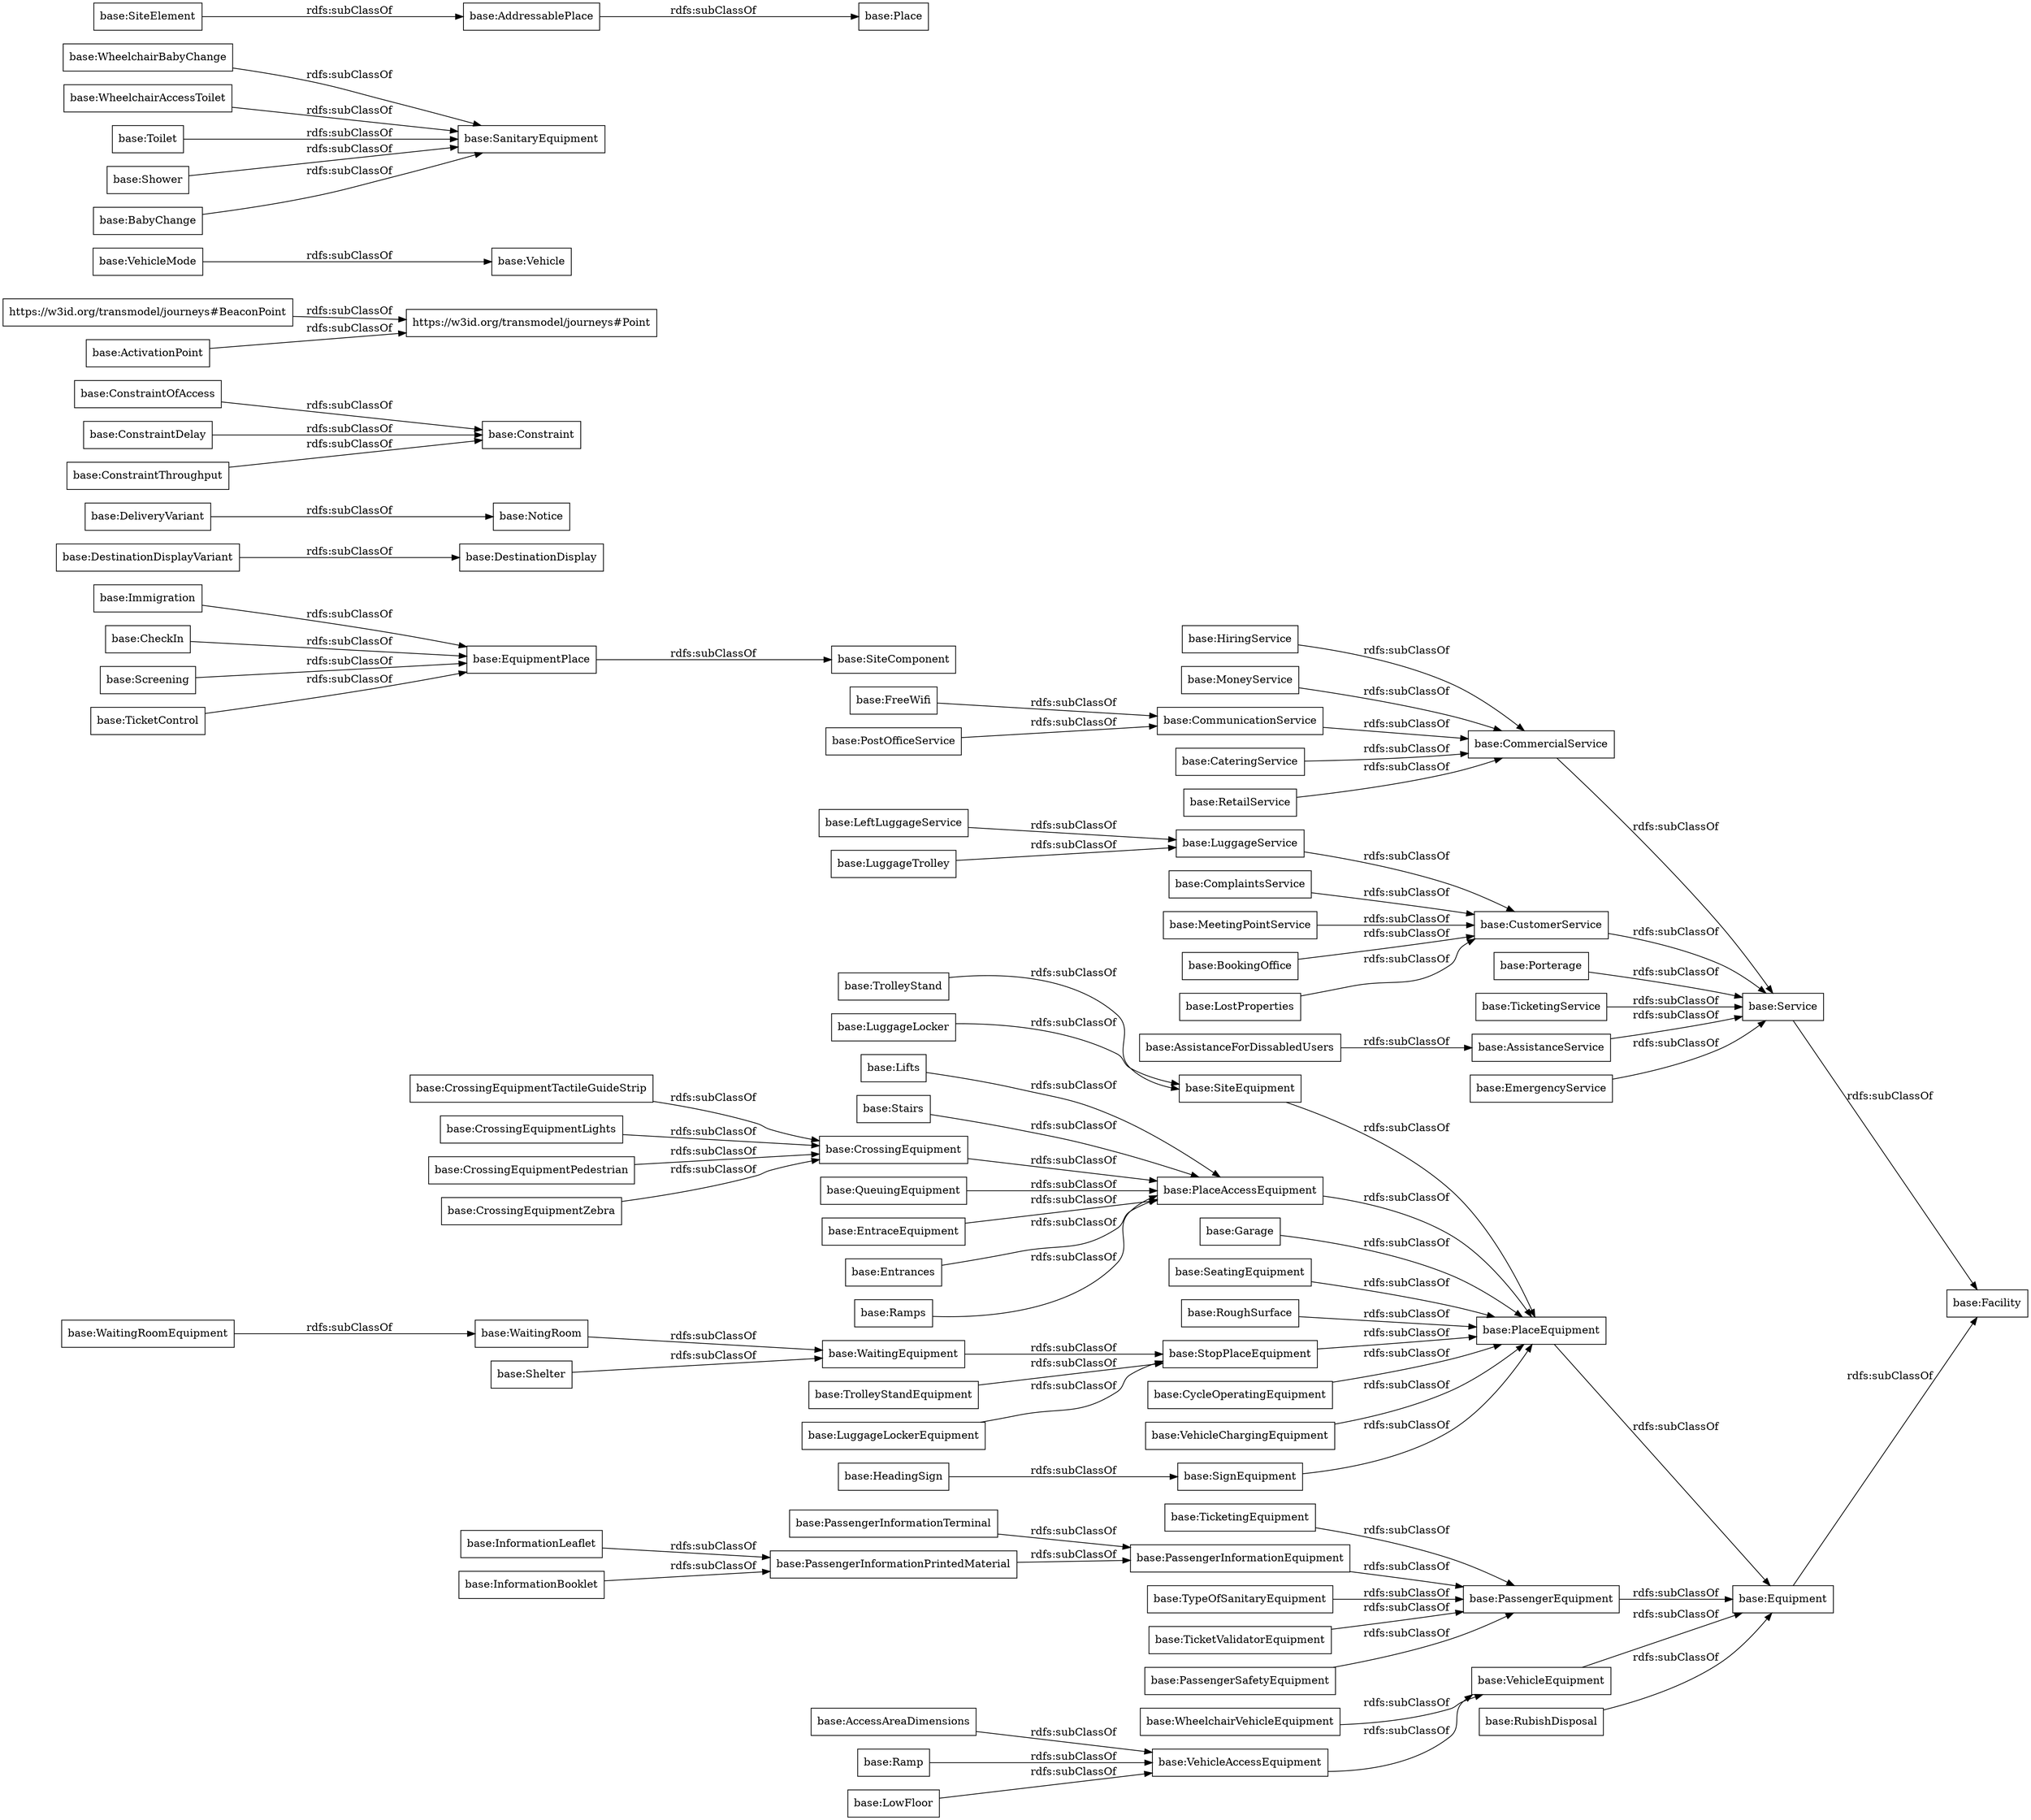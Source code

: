digraph ar2dtool_diagram { 
rankdir=LR;
size="1000"
node [shape = rectangle, color="black"]; "base:InformationLeaflet" "base:Immigration" "base:BookingOffice" "base:CrossingEquipmentTactileGuideStrip" "base:DestinationDisplay" "base:PassengerInformationPrintedMaterial" "base:SiteComponent" "base:CrossingEquipmentLights" "base:QueuingEquipment" "base:LowFloor" "base:Notice" "base:SiteEquipment" "base:PassengerSafetyEquipment" "base:EmergencyService" "base:ConstraintOfAccess" "https://w3id.org/transmodel/journeys#Point" "base:Vehicle" "base:CrossingEquipmentPedestrian" "base:WheelchairBabyChange" "base:WheelchairAccessToilet" "base:Facility" "base:Garage" "base:LostProperties" "base:SiteElement" "base:TicketingEquipment" "base:FreeWifi" "base:AssistanceService" "https://w3id.org/transmodel/journeys#BeaconPoint" "base:TrolleyStandEquipment" "base:PlaceAccessEquipment" "base:CateringService" "base:EntraceEquipment" "base:CommercialService" "base:RetailService" "base:CheckIn" "base:Equipment" "base:ActivationPoint" "base:Toilet" "base:VehicleMode" "base:SeatingEquipment" "base:RubishDisposal" "base:CrossingEquipmentZebra" "base:CommunicationService" "base:PostOfficeService" "base:Entrances" "base:Service" "base:DestinationDisplayVariant" "base:Porterage" "base:Ramps" "base:LeftLuggageService" "base:Lifts" "base:RoughSurface" "base:LuggageTrolley" "base:HeadingSign" "base:WaitingRoomEquipment" "base:TicketingService" "base:TypeOfSanitaryEquipment" "base:Place" "base:StopPlaceEquipment" "base:LuggageService" "base:Shower" "base:AssistanceForDissabledUsers" "base:Screening" "base:PassengerInformationEquipment" "base:TrolleyStand" "base:HiringService" "base:LuggageLocker" "base:TicketValidatorEquipment" "base:CrossingEquipment" "base:ConstraintDelay" "base:Stairs" "base:WaitingRoom" "base:MoneyService" "base:CycleOperatingEquipment" "base:VehicleChargingEquipment" "base:Shelter" "base:AccessAreaDimensions" "base:VehicleAccessEquipment" "base:Constraint" "base:LuggageLockerEquipment" "base:VehicleEquipment" "base:SanitaryEquipment" "base:CustomerService" "base:ComplaintsService" "base:ConstraintThroughput" "base:TicketControl" "base:PassengerInformationTerminal" "base:WheelchairVehicleEquipment" "base:DeliveryVariant" "base:EquipmentPlace" "base:Ramp" "base:WaitingEquipment" "base:AddressablePlace" "base:PlaceEquipment" "base:MeetingPointService" "base:InformationBooklet" "base:BabyChange" "base:SignEquipment" "base:PassengerEquipment" ; /*classes style*/
	"base:BookingOffice" -> "base:CustomerService" [ label = "rdfs:subClassOf" ];
	"base:Ramps" -> "base:PlaceAccessEquipment" [ label = "rdfs:subClassOf" ];
	"base:LostProperties" -> "base:CustomerService" [ label = "rdfs:subClassOf" ];
	"base:RetailService" -> "base:CommercialService" [ label = "rdfs:subClassOf" ];
	"base:StopPlaceEquipment" -> "base:PlaceEquipment" [ label = "rdfs:subClassOf" ];
	"base:SeatingEquipment" -> "base:PlaceEquipment" [ label = "rdfs:subClassOf" ];
	"base:Porterage" -> "base:Service" [ label = "rdfs:subClassOf" ];
	"base:CycleOperatingEquipment" -> "base:PlaceEquipment" [ label = "rdfs:subClassOf" ];
	"base:VehicleMode" -> "base:Vehicle" [ label = "rdfs:subClassOf" ];
	"base:Service" -> "base:Facility" [ label = "rdfs:subClassOf" ];
	"base:ComplaintsService" -> "base:CustomerService" [ label = "rdfs:subClassOf" ];
	"base:CommercialService" -> "base:Service" [ label = "rdfs:subClassOf" ];
	"base:SiteEquipment" -> "base:PlaceEquipment" [ label = "rdfs:subClassOf" ];
	"base:AddressablePlace" -> "base:Place" [ label = "rdfs:subClassOf" ];
	"base:WaitingRoom" -> "base:WaitingEquipment" [ label = "rdfs:subClassOf" ];
	"base:ConstraintThroughput" -> "base:Constraint" [ label = "rdfs:subClassOf" ];
	"base:Entrances" -> "base:PlaceAccessEquipment" [ label = "rdfs:subClassOf" ];
	"base:AssistanceService" -> "base:Service" [ label = "rdfs:subClassOf" ];
	"base:CateringService" -> "base:CommercialService" [ label = "rdfs:subClassOf" ];
	"base:InformationBooklet" -> "base:PassengerInformationPrintedMaterial" [ label = "rdfs:subClassOf" ];
	"https://w3id.org/transmodel/journeys#BeaconPoint" -> "https://w3id.org/transmodel/journeys#Point" [ label = "rdfs:subClassOf" ];
	"base:TicketValidatorEquipment" -> "base:PassengerEquipment" [ label = "rdfs:subClassOf" ];
	"base:ActivationPoint" -> "https://w3id.org/transmodel/journeys#Point" [ label = "rdfs:subClassOf" ];
	"base:TicketingService" -> "base:Service" [ label = "rdfs:subClassOf" ];
	"base:LowFloor" -> "base:VehicleAccessEquipment" [ label = "rdfs:subClassOf" ];
	"base:ConstraintOfAccess" -> "base:Constraint" [ label = "rdfs:subClassOf" ];
	"base:RubishDisposal" -> "base:Equipment" [ label = "rdfs:subClassOf" ];
	"base:Equipment" -> "base:Facility" [ label = "rdfs:subClassOf" ];
	"base:PassengerInformationEquipment" -> "base:PassengerEquipment" [ label = "rdfs:subClassOf" ];
	"base:PostOfficeService" -> "base:CommunicationService" [ label = "rdfs:subClassOf" ];
	"base:Ramp" -> "base:VehicleAccessEquipment" [ label = "rdfs:subClassOf" ];
	"base:LuggageLocker" -> "base:SiteEquipment" [ label = "rdfs:subClassOf" ];
	"base:PassengerEquipment" -> "base:Equipment" [ label = "rdfs:subClassOf" ];
	"base:PassengerInformationPrintedMaterial" -> "base:PassengerInformationEquipment" [ label = "rdfs:subClassOf" ];
	"base:WheelchairVehicleEquipment" -> "base:VehicleEquipment" [ label = "rdfs:subClassOf" ];
	"base:CrossingEquipmentTactileGuideStrip" -> "base:CrossingEquipment" [ label = "rdfs:subClassOf" ];
	"base:Screening" -> "base:EquipmentPlace" [ label = "rdfs:subClassOf" ];
	"base:CheckIn" -> "base:EquipmentPlace" [ label = "rdfs:subClassOf" ];
	"base:HiringService" -> "base:CommercialService" [ label = "rdfs:subClassOf" ];
	"base:TicketControl" -> "base:EquipmentPlace" [ label = "rdfs:subClassOf" ];
	"base:MoneyService" -> "base:CommercialService" [ label = "rdfs:subClassOf" ];
	"base:AccessAreaDimensions" -> "base:VehicleAccessEquipment" [ label = "rdfs:subClassOf" ];
	"base:HeadingSign" -> "base:SignEquipment" [ label = "rdfs:subClassOf" ];
	"base:Shelter" -> "base:WaitingEquipment" [ label = "rdfs:subClassOf" ];
	"base:Stairs" -> "base:PlaceAccessEquipment" [ label = "rdfs:subClassOf" ];
	"base:LuggageLockerEquipment" -> "base:StopPlaceEquipment" [ label = "rdfs:subClassOf" ];
	"base:FreeWifi" -> "base:CommunicationService" [ label = "rdfs:subClassOf" ];
	"base:Toilet" -> "base:SanitaryEquipment" [ label = "rdfs:subClassOf" ];
	"base:SiteElement" -> "base:AddressablePlace" [ label = "rdfs:subClassOf" ];
	"base:LuggageTrolley" -> "base:LuggageService" [ label = "rdfs:subClassOf" ];
	"base:PlaceAccessEquipment" -> "base:PlaceEquipment" [ label = "rdfs:subClassOf" ];
	"base:EntraceEquipment" -> "base:PlaceAccessEquipment" [ label = "rdfs:subClassOf" ];
	"base:SignEquipment" -> "base:PlaceEquipment" [ label = "rdfs:subClassOf" ];
	"base:Lifts" -> "base:PlaceAccessEquipment" [ label = "rdfs:subClassOf" ];
	"base:Immigration" -> "base:EquipmentPlace" [ label = "rdfs:subClassOf" ];
	"base:TicketingEquipment" -> "base:PassengerEquipment" [ label = "rdfs:subClassOf" ];
	"base:PassengerSafetyEquipment" -> "base:PassengerEquipment" [ label = "rdfs:subClassOf" ];
	"base:CustomerService" -> "base:Service" [ label = "rdfs:subClassOf" ];
	"base:WheelchairAccessToilet" -> "base:SanitaryEquipment" [ label = "rdfs:subClassOf" ];
	"base:Garage" -> "base:PlaceEquipment" [ label = "rdfs:subClassOf" ];
	"base:DestinationDisplayVariant" -> "base:DestinationDisplay" [ label = "rdfs:subClassOf" ];
	"base:WaitingEquipment" -> "base:StopPlaceEquipment" [ label = "rdfs:subClassOf" ];
	"base:PassengerInformationTerminal" -> "base:PassengerInformationEquipment" [ label = "rdfs:subClassOf" ];
	"base:PlaceEquipment" -> "base:Equipment" [ label = "rdfs:subClassOf" ];
	"base:InformationLeaflet" -> "base:PassengerInformationPrintedMaterial" [ label = "rdfs:subClassOf" ];
	"base:RoughSurface" -> "base:PlaceEquipment" [ label = "rdfs:subClassOf" ];
	"base:LuggageService" -> "base:CustomerService" [ label = "rdfs:subClassOf" ];
	"base:QueuingEquipment" -> "base:PlaceAccessEquipment" [ label = "rdfs:subClassOf" ];
	"base:TypeOfSanitaryEquipment" -> "base:PassengerEquipment" [ label = "rdfs:subClassOf" ];
	"base:CommunicationService" -> "base:CommercialService" [ label = "rdfs:subClassOf" ];
	"base:BabyChange" -> "base:SanitaryEquipment" [ label = "rdfs:subClassOf" ];
	"base:VehicleAccessEquipment" -> "base:VehicleEquipment" [ label = "rdfs:subClassOf" ];
	"base:ConstraintDelay" -> "base:Constraint" [ label = "rdfs:subClassOf" ];
	"base:EmergencyService" -> "base:Service" [ label = "rdfs:subClassOf" ];
	"base:Shower" -> "base:SanitaryEquipment" [ label = "rdfs:subClassOf" ];
	"base:CrossingEquipmentZebra" -> "base:CrossingEquipment" [ label = "rdfs:subClassOf" ];
	"base:DeliveryVariant" -> "base:Notice" [ label = "rdfs:subClassOf" ];
	"base:CrossingEquipment" -> "base:PlaceAccessEquipment" [ label = "rdfs:subClassOf" ];
	"base:CrossingEquipmentLights" -> "base:CrossingEquipment" [ label = "rdfs:subClassOf" ];
	"base:MeetingPointService" -> "base:CustomerService" [ label = "rdfs:subClassOf" ];
	"base:TrolleyStand" -> "base:SiteEquipment" [ label = "rdfs:subClassOf" ];
	"base:WheelchairBabyChange" -> "base:SanitaryEquipment" [ label = "rdfs:subClassOf" ];
	"base:VehicleChargingEquipment" -> "base:PlaceEquipment" [ label = "rdfs:subClassOf" ];
	"base:WaitingRoomEquipment" -> "base:WaitingRoom" [ label = "rdfs:subClassOf" ];
	"base:CrossingEquipmentPedestrian" -> "base:CrossingEquipment" [ label = "rdfs:subClassOf" ];
	"base:VehicleEquipment" -> "base:Equipment" [ label = "rdfs:subClassOf" ];
	"base:EquipmentPlace" -> "base:SiteComponent" [ label = "rdfs:subClassOf" ];
	"base:AssistanceForDissabledUsers" -> "base:AssistanceService" [ label = "rdfs:subClassOf" ];
	"base:LeftLuggageService" -> "base:LuggageService" [ label = "rdfs:subClassOf" ];
	"base:TrolleyStandEquipment" -> "base:StopPlaceEquipment" [ label = "rdfs:subClassOf" ];

}
